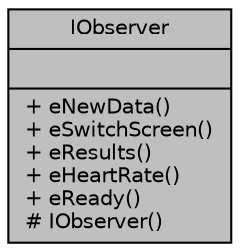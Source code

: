digraph "IObserver"
{
 // LATEX_PDF_SIZE
  bgcolor="transparent";
  edge [fontname="Helvetica",fontsize="10",labelfontname="Helvetica",labelfontsize="10"];
  node [fontname="Helvetica",fontsize="10",shape=record];
  Node1 [label="{IObserver\n||+ eNewData()\l+ eSwitchScreen()\l+ eResults()\l+ eHeartRate()\l+ eReady()\l# IObserver()\l}",height=0.2,width=0.4,color="black", fillcolor="grey75", style="filled", fontcolor="black",tooltip="The IObserver Class provides the functionality to receive events from an observable object."];
}
